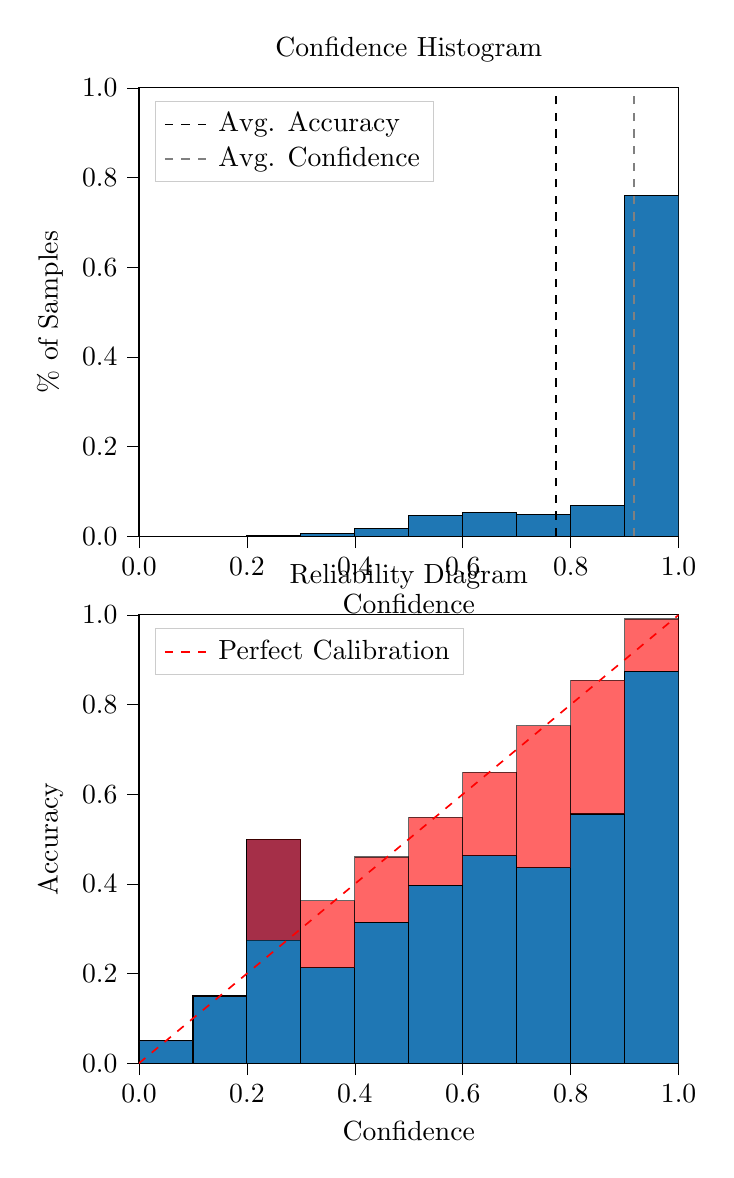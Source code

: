 % This file was created by tikzplotlib v0.9.8.
\begin{tikzpicture}

\definecolor{color0}{rgb}{0.122,0.467,0.706}

\begin{groupplot}[group style={group size=1 by 2}]
\nextgroupplot[
legend cell align={left},
legend style={
  fill opacity=0.8,
  draw opacity=1,
  text opacity=1,
  at={(0.03,0.97)},
  anchor=north west,
  draw=white!80!black
},
tick align=outside,
tick pos=left,
title={Confidence Histogram},
x grid style={white!69.02!black},
xlabel={Confidence},
xmin=0, xmax=1,
xtick style={color=black},
xtick={0,0.2,0.4,0.6,0.8,1},
xticklabels={0.0,0.2,0.4,0.6,0.8,1.0},
y grid style={white!69.02!black},
ylabel={\% of Samples},
ymin=0, ymax=1,
ytick style={color=black},
ytick={0,0.2,0.4,0.6,0.8,1},
yticklabels={0.0,0.2,0.4,0.6,0.8,1.0}
]
\draw[draw=black,fill=color0] (axis cs:-6.939e-18,0) rectangle (axis cs:0.1,0);
\draw[draw=black,fill=color0] (axis cs:0.1,0) rectangle (axis cs:0.2,0);
\draw[draw=black,fill=color0] (axis cs:0.2,0) rectangle (axis cs:0.3,0.001);
\draw[draw=black,fill=color0] (axis cs:0.3,0) rectangle (axis cs:0.4,0.007);
\draw[draw=black,fill=color0] (axis cs:0.4,0) rectangle (axis cs:0.5,0.017);
\draw[draw=black,fill=color0] (axis cs:0.5,0) rectangle (axis cs:0.6,0.047);
\draw[draw=black,fill=color0] (axis cs:0.6,0) rectangle (axis cs:0.7,0.052);
\draw[draw=black,fill=color0] (axis cs:0.7,0) rectangle (axis cs:0.8,0.049);
\draw[draw=black,fill=color0] (axis cs:0.8,0) rectangle (axis cs:0.9,0.069);
\draw[draw=black,fill=color0] (axis cs:0.9,0) rectangle (axis cs:1,0.759);
\addplot [semithick, black, dashed]
table {%
0.773 0
0.773 1
};
\addlegendentry{Avg. Accuracy}
\addplot [semithick, white!50.196!black, dashed]
table {%
0.917 0
0.917 1
};
\addlegendentry{Avg. Confidence}

\nextgroupplot[
legend cell align={left},
legend style={
  fill opacity=0.8,
  draw opacity=1,
  text opacity=1,
  at={(0.03,0.97)},
  anchor=north west,
  draw=white!80!black
},
tick align=outside,
tick pos=left,
title={Reliability Diagram},
x grid style={white!69.02!black},
xlabel={Confidence},
xmin=0, xmax=1,
xtick style={color=black},
xtick={0,0.2,0.4,0.6,0.8,1},
xticklabels={0.0,0.2,0.4,0.6,0.8,1.0},
y grid style={white!69.02!black},
ylabel={Accuracy},
ymin=0, ymax=1,
ytick style={color=black},
ytick={0,0.2,0.4,0.6,0.8,1},
yticklabels={0.0,0.2,0.4,0.6,0.8,1.0}
]
\draw[draw=black,fill=color0] (axis cs:-6.939e-18,0) rectangle (axis cs:0.1,0.05);
\draw[draw=black,fill=color0] (axis cs:0.1,0) rectangle (axis cs:0.2,0.15);
\draw[draw=black,fill=color0] (axis cs:0.2,0) rectangle (axis cs:0.3,0.5);
\draw[draw=black,fill=color0] (axis cs:0.3,0) rectangle (axis cs:0.4,0.213);
\draw[draw=black,fill=color0] (axis cs:0.4,0) rectangle (axis cs:0.5,0.314);
\draw[draw=black,fill=color0] (axis cs:0.5,0) rectangle (axis cs:0.6,0.397);
\draw[draw=black,fill=color0] (axis cs:0.6,0) rectangle (axis cs:0.7,0.463);
\draw[draw=black,fill=color0] (axis cs:0.7,0) rectangle (axis cs:0.8,0.436);
\draw[draw=black,fill=color0] (axis cs:0.8,0) rectangle (axis cs:0.9,0.556);
\draw[draw=black,fill=color0] (axis cs:0.9,0) rectangle (axis cs:1,0.874);
\draw[draw=black,fill=red,opacity=0.6] (axis cs:-6.939e-18,0.05) rectangle (axis cs:0.1,0.05);
\draw[draw=black,fill=red,opacity=0.6] (axis cs:0.1,0.15) rectangle (axis cs:0.2,0.15);
\draw[draw=black,fill=red,opacity=0.6] (axis cs:0.2,0.5) rectangle (axis cs:0.3,0.274);
\draw[draw=black,fill=red,opacity=0.6] (axis cs:0.3,0.213) rectangle (axis cs:0.4,0.363);
\draw[draw=black,fill=red,opacity=0.6] (axis cs:0.4,0.314) rectangle (axis cs:0.5,0.46);
\draw[draw=black,fill=red,opacity=0.6] (axis cs:0.5,0.397) rectangle (axis cs:0.6,0.549);
\draw[draw=black,fill=red,opacity=0.6] (axis cs:0.6,0.463) rectangle (axis cs:0.7,0.649);
\draw[draw=black,fill=red,opacity=0.6] (axis cs:0.7,0.436) rectangle (axis cs:0.8,0.753);
\draw[draw=black,fill=red,opacity=0.6] (axis cs:0.8,0.556) rectangle (axis cs:0.9,0.854);
\draw[draw=black,fill=red,opacity=0.6] (axis cs:0.9,0.874) rectangle (axis cs:1,0.991);
\addplot [semithick, red, dashed]
table {%
0 0
1 1
};
\addlegendentry{Perfect Calibration}
\end{groupplot}

\end{tikzpicture}
